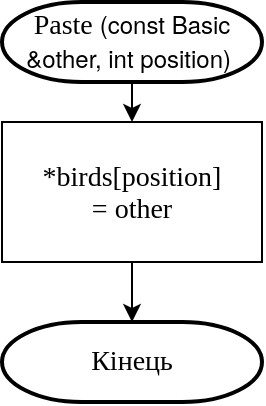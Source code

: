 <mxfile version="14.4.9" type="device"><diagram id="1XYOj0wngo-ix_BNqSl6" name="Page-1"><mxGraphModel dx="946" dy="662" grid="1" gridSize="10" guides="1" tooltips="1" connect="1" arrows="1" fold="1" page="1" pageScale="1" pageWidth="827" pageHeight="1169" math="0" shadow="0"><root><mxCell id="0"/><mxCell id="1" parent="0"/><mxCell id="m9lKvhsX1cHP2IingL8I-1" style="edgeStyle=orthogonalEdgeStyle;rounded=0;orthogonalLoop=1;jettySize=auto;html=1;entryX=0.5;entryY=0;entryDx=0;entryDy=0;" edge="1" parent="1" target="m9lKvhsX1cHP2IingL8I-3"><mxGeometry relative="1" as="geometry"><mxPoint x="275" y="90" as="sourcePoint"/></mxGeometry></mxCell><mxCell id="m9lKvhsX1cHP2IingL8I-29" style="edgeStyle=orthogonalEdgeStyle;rounded=0;orthogonalLoop=1;jettySize=auto;html=1;entryX=0.5;entryY=0;entryDx=0;entryDy=0;" edge="1" parent="1" source="m9lKvhsX1cHP2IingL8I-3"><mxGeometry relative="1" as="geometry"><mxPoint x="275" y="210" as="targetPoint"/></mxGeometry></mxCell><mxCell id="m9lKvhsX1cHP2IingL8I-3" value="&lt;p style=&quot;margin: 0px ; font-stretch: normal ; line-height: normal&quot;&gt;&lt;font face=&quot;Times New Roman&quot; style=&quot;font-size: 14px&quot;&gt;*birds[position] =&amp;nbsp;&lt;/font&gt;&lt;font face=&quot;Times New Roman&quot;&gt;&lt;span style=&quot;font-size: 14px&quot;&gt;other&lt;/span&gt;&lt;/font&gt;&lt;/p&gt;" style="rounded=0;whiteSpace=wrap;html=1;" vertex="1" parent="1"><mxGeometry x="210" y="110" width="130" height="70" as="geometry"/></mxCell><mxCell id="m9lKvhsX1cHP2IingL8I-6" value="&lt;font style=&quot;font-size: 14px&quot; face=&quot;Times New Roman&quot;&gt;Paste&amp;nbsp;&lt;/font&gt;&lt;span style=&quot;font-family: &amp;#34;helvetica neue&amp;#34;&quot;&gt;(const Basic &amp;amp;other, int position)&lt;/span&gt;&lt;span style=&quot;font-family: &amp;#34;helvetica neue&amp;#34;&quot;&gt;&amp;nbsp;&lt;/span&gt;" style="strokeWidth=2;html=1;shape=mxgraph.flowchart.terminator;whiteSpace=wrap;" vertex="1" parent="1"><mxGeometry x="210" y="50" width="130" height="40" as="geometry"/></mxCell><mxCell id="m9lKvhsX1cHP2IingL8I-25" value="&lt;font face=&quot;Times New Roman&quot;&gt;&lt;span style=&quot;font-size: 14px&quot;&gt;Кінець&lt;/span&gt;&lt;/font&gt;" style="strokeWidth=2;html=1;shape=mxgraph.flowchart.terminator;whiteSpace=wrap;" vertex="1" parent="1"><mxGeometry x="210" y="210" width="130" height="40" as="geometry"/></mxCell></root></mxGraphModel></diagram></mxfile>